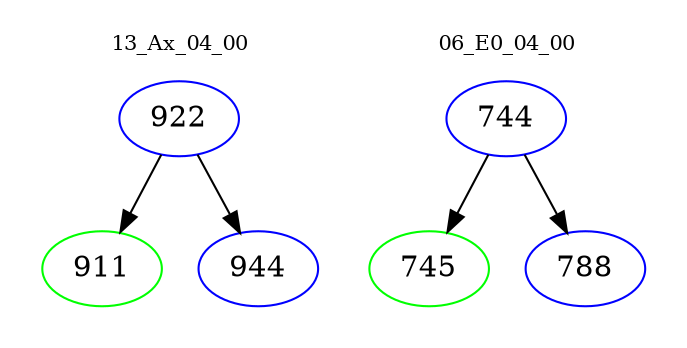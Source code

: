 digraph{
subgraph cluster_0 {
color = white
label = "13_Ax_04_00";
fontsize=10;
T0_922 [label="922", color="blue"]
T0_922 -> T0_911 [color="black"]
T0_911 [label="911", color="green"]
T0_922 -> T0_944 [color="black"]
T0_944 [label="944", color="blue"]
}
subgraph cluster_1 {
color = white
label = "06_E0_04_00";
fontsize=10;
T1_744 [label="744", color="blue"]
T1_744 -> T1_745 [color="black"]
T1_745 [label="745", color="green"]
T1_744 -> T1_788 [color="black"]
T1_788 [label="788", color="blue"]
}
}
